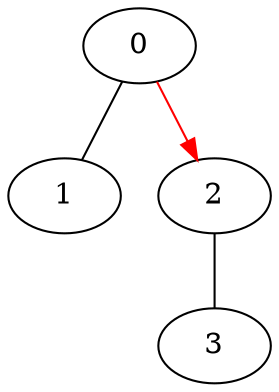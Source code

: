 // network test graph
digraph
{
	0 []
	1 []
	2 []
	3 []
	0 -> 1 [dir=none]
	0 -> 2 [dir=forward,color=red]
	2 -> 3 [dir=none]
}